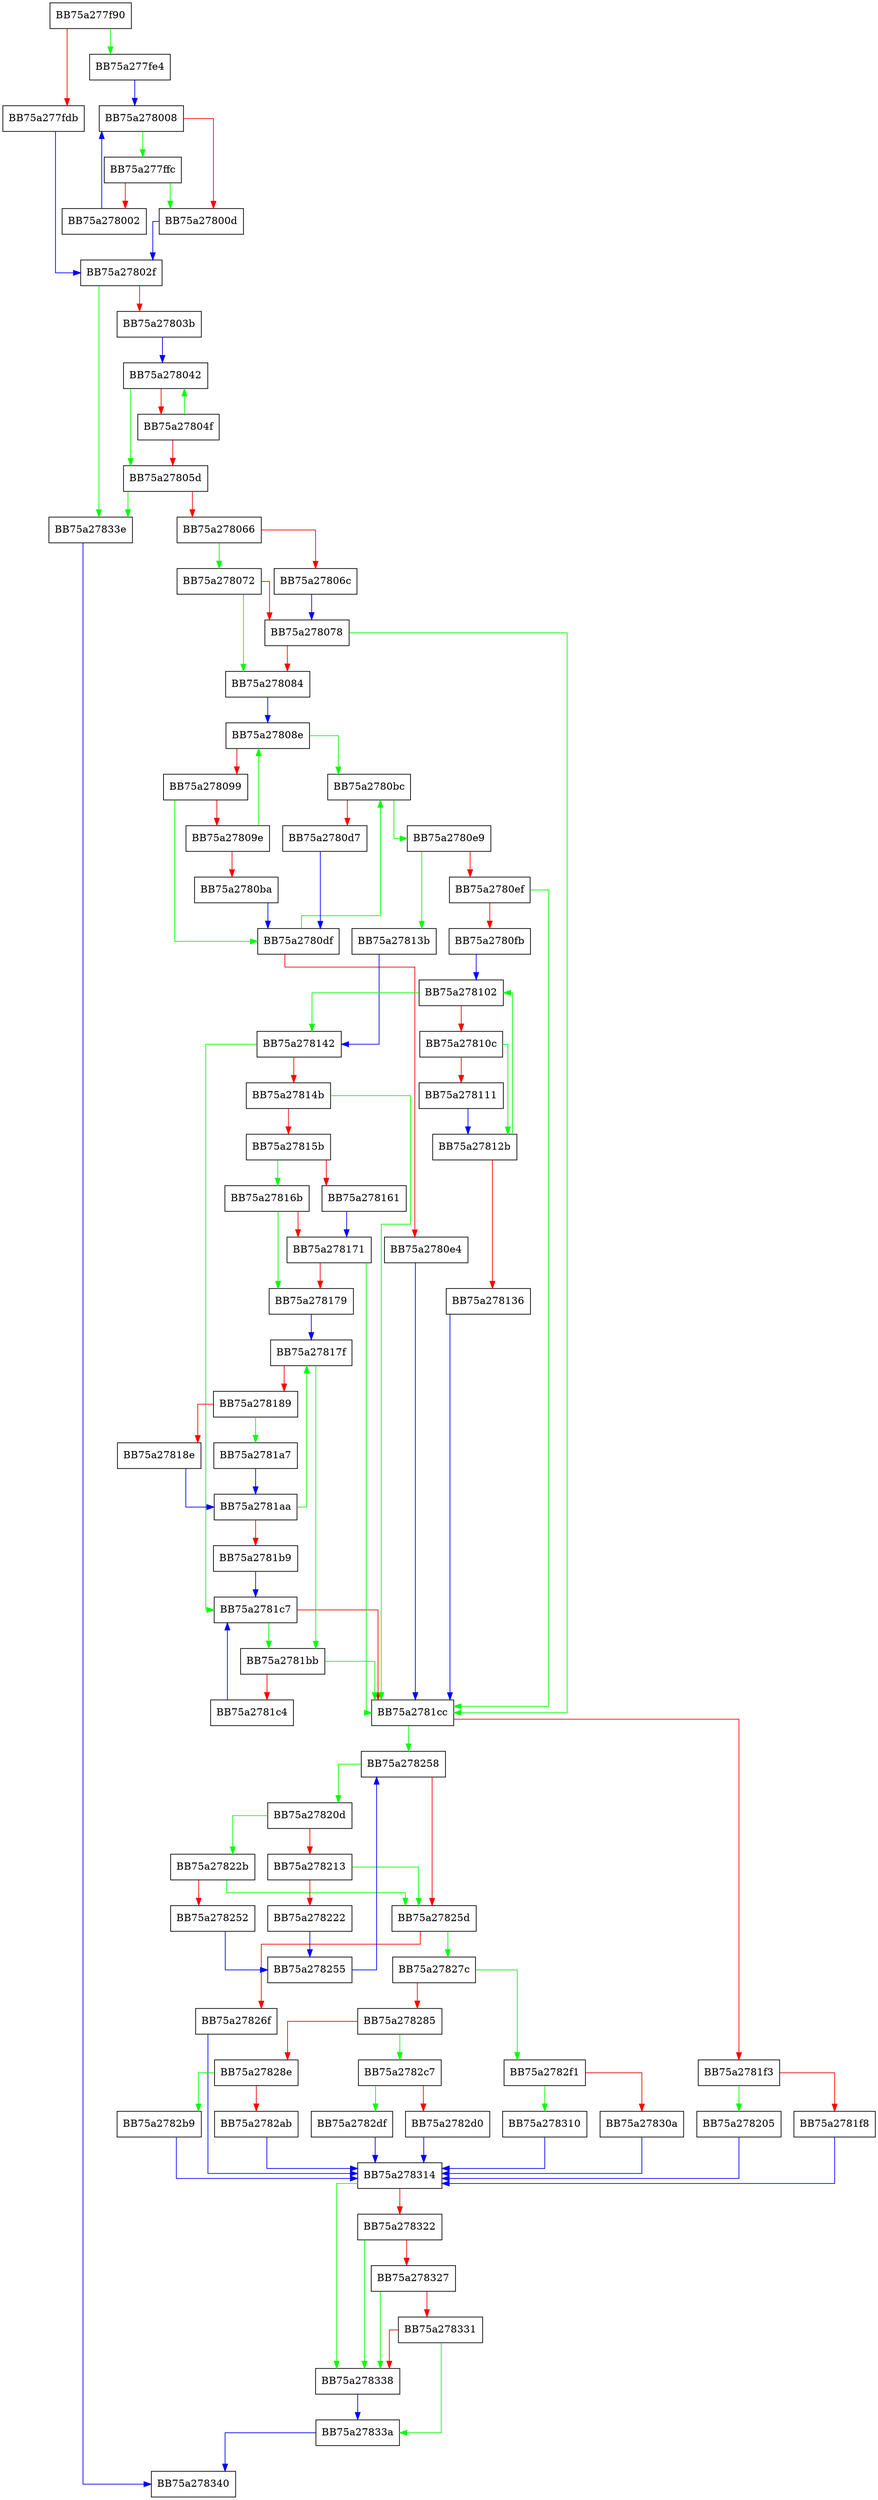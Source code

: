 digraph sqlite3AtoF {
  node [shape="box"];
  graph [splines=ortho];
  BB75a277f90 -> BB75a277fe4 [color="green"];
  BB75a277f90 -> BB75a277fdb [color="red"];
  BB75a277fdb -> BB75a27802f [color="blue"];
  BB75a277fe4 -> BB75a278008 [color="blue"];
  BB75a277ffc -> BB75a27800d [color="green"];
  BB75a277ffc -> BB75a278002 [color="red"];
  BB75a278002 -> BB75a278008 [color="blue"];
  BB75a278008 -> BB75a277ffc [color="green"];
  BB75a278008 -> BB75a27800d [color="red"];
  BB75a27800d -> BB75a27802f [color="blue"];
  BB75a27802f -> BB75a27833e [color="green"];
  BB75a27802f -> BB75a27803b [color="red"];
  BB75a27803b -> BB75a278042 [color="blue"];
  BB75a278042 -> BB75a27805d [color="green"];
  BB75a278042 -> BB75a27804f [color="red"];
  BB75a27804f -> BB75a278042 [color="green"];
  BB75a27804f -> BB75a27805d [color="red"];
  BB75a27805d -> BB75a27833e [color="green"];
  BB75a27805d -> BB75a278066 [color="red"];
  BB75a278066 -> BB75a278072 [color="green"];
  BB75a278066 -> BB75a27806c [color="red"];
  BB75a27806c -> BB75a278078 [color="blue"];
  BB75a278072 -> BB75a278084 [color="green"];
  BB75a278072 -> BB75a278078 [color="red"];
  BB75a278078 -> BB75a2781cc [color="green"];
  BB75a278078 -> BB75a278084 [color="red"];
  BB75a278084 -> BB75a27808e [color="blue"];
  BB75a27808e -> BB75a2780bc [color="green"];
  BB75a27808e -> BB75a278099 [color="red"];
  BB75a278099 -> BB75a2780df [color="green"];
  BB75a278099 -> BB75a27809e [color="red"];
  BB75a27809e -> BB75a27808e [color="green"];
  BB75a27809e -> BB75a2780ba [color="red"];
  BB75a2780ba -> BB75a2780df [color="blue"];
  BB75a2780bc -> BB75a2780e9 [color="green"];
  BB75a2780bc -> BB75a2780d7 [color="red"];
  BB75a2780d7 -> BB75a2780df [color="blue"];
  BB75a2780df -> BB75a2780bc [color="green"];
  BB75a2780df -> BB75a2780e4 [color="red"];
  BB75a2780e4 -> BB75a2781cc [color="blue"];
  BB75a2780e9 -> BB75a27813b [color="green"];
  BB75a2780e9 -> BB75a2780ef [color="red"];
  BB75a2780ef -> BB75a2781cc [color="green"];
  BB75a2780ef -> BB75a2780fb [color="red"];
  BB75a2780fb -> BB75a278102 [color="blue"];
  BB75a278102 -> BB75a278142 [color="green"];
  BB75a278102 -> BB75a27810c [color="red"];
  BB75a27810c -> BB75a27812b [color="green"];
  BB75a27810c -> BB75a278111 [color="red"];
  BB75a278111 -> BB75a27812b [color="blue"];
  BB75a27812b -> BB75a278102 [color="green"];
  BB75a27812b -> BB75a278136 [color="red"];
  BB75a278136 -> BB75a2781cc [color="blue"];
  BB75a27813b -> BB75a278142 [color="blue"];
  BB75a278142 -> BB75a2781c7 [color="green"];
  BB75a278142 -> BB75a27814b [color="red"];
  BB75a27814b -> BB75a2781cc [color="green"];
  BB75a27814b -> BB75a27815b [color="red"];
  BB75a27815b -> BB75a27816b [color="green"];
  BB75a27815b -> BB75a278161 [color="red"];
  BB75a278161 -> BB75a278171 [color="blue"];
  BB75a27816b -> BB75a278179 [color="green"];
  BB75a27816b -> BB75a278171 [color="red"];
  BB75a278171 -> BB75a2781cc [color="green"];
  BB75a278171 -> BB75a278179 [color="red"];
  BB75a278179 -> BB75a27817f [color="blue"];
  BB75a27817f -> BB75a2781bb [color="green"];
  BB75a27817f -> BB75a278189 [color="red"];
  BB75a278189 -> BB75a2781a7 [color="green"];
  BB75a278189 -> BB75a27818e [color="red"];
  BB75a27818e -> BB75a2781aa [color="blue"];
  BB75a2781a7 -> BB75a2781aa [color="blue"];
  BB75a2781aa -> BB75a27817f [color="green"];
  BB75a2781aa -> BB75a2781b9 [color="red"];
  BB75a2781b9 -> BB75a2781c7 [color="blue"];
  BB75a2781bb -> BB75a2781cc [color="green"];
  BB75a2781bb -> BB75a2781c4 [color="red"];
  BB75a2781c4 -> BB75a2781c7 [color="blue"];
  BB75a2781c7 -> BB75a2781bb [color="green"];
  BB75a2781c7 -> BB75a2781cc [color="red"];
  BB75a2781cc -> BB75a278258 [color="green"];
  BB75a2781cc -> BB75a2781f3 [color="red"];
  BB75a2781f3 -> BB75a278205 [color="green"];
  BB75a2781f3 -> BB75a2781f8 [color="red"];
  BB75a2781f8 -> BB75a278314 [color="blue"];
  BB75a278205 -> BB75a278314 [color="blue"];
  BB75a27820d -> BB75a27822b [color="green"];
  BB75a27820d -> BB75a278213 [color="red"];
  BB75a278213 -> BB75a27825d [color="green"];
  BB75a278213 -> BB75a278222 [color="red"];
  BB75a278222 -> BB75a278255 [color="blue"];
  BB75a27822b -> BB75a27825d [color="green"];
  BB75a27822b -> BB75a278252 [color="red"];
  BB75a278252 -> BB75a278255 [color="blue"];
  BB75a278255 -> BB75a278258 [color="blue"];
  BB75a278258 -> BB75a27820d [color="green"];
  BB75a278258 -> BB75a27825d [color="red"];
  BB75a27825d -> BB75a27827c [color="green"];
  BB75a27825d -> BB75a27826f [color="red"];
  BB75a27826f -> BB75a278314 [color="blue"];
  BB75a27827c -> BB75a2782f1 [color="green"];
  BB75a27827c -> BB75a278285 [color="red"];
  BB75a278285 -> BB75a2782c7 [color="green"];
  BB75a278285 -> BB75a27828e [color="red"];
  BB75a27828e -> BB75a2782b9 [color="green"];
  BB75a27828e -> BB75a2782ab [color="red"];
  BB75a2782ab -> BB75a278314 [color="blue"];
  BB75a2782b9 -> BB75a278314 [color="blue"];
  BB75a2782c7 -> BB75a2782df [color="green"];
  BB75a2782c7 -> BB75a2782d0 [color="red"];
  BB75a2782d0 -> BB75a278314 [color="blue"];
  BB75a2782df -> BB75a278314 [color="blue"];
  BB75a2782f1 -> BB75a278310 [color="green"];
  BB75a2782f1 -> BB75a27830a [color="red"];
  BB75a27830a -> BB75a278314 [color="blue"];
  BB75a278310 -> BB75a278314 [color="blue"];
  BB75a278314 -> BB75a278338 [color="green"];
  BB75a278314 -> BB75a278322 [color="red"];
  BB75a278322 -> BB75a278338 [color="green"];
  BB75a278322 -> BB75a278327 [color="red"];
  BB75a278327 -> BB75a278338 [color="green"];
  BB75a278327 -> BB75a278331 [color="red"];
  BB75a278331 -> BB75a27833a [color="green"];
  BB75a278331 -> BB75a278338 [color="red"];
  BB75a278338 -> BB75a27833a [color="blue"];
  BB75a27833a -> BB75a278340 [color="blue"];
  BB75a27833e -> BB75a278340 [color="blue"];
}